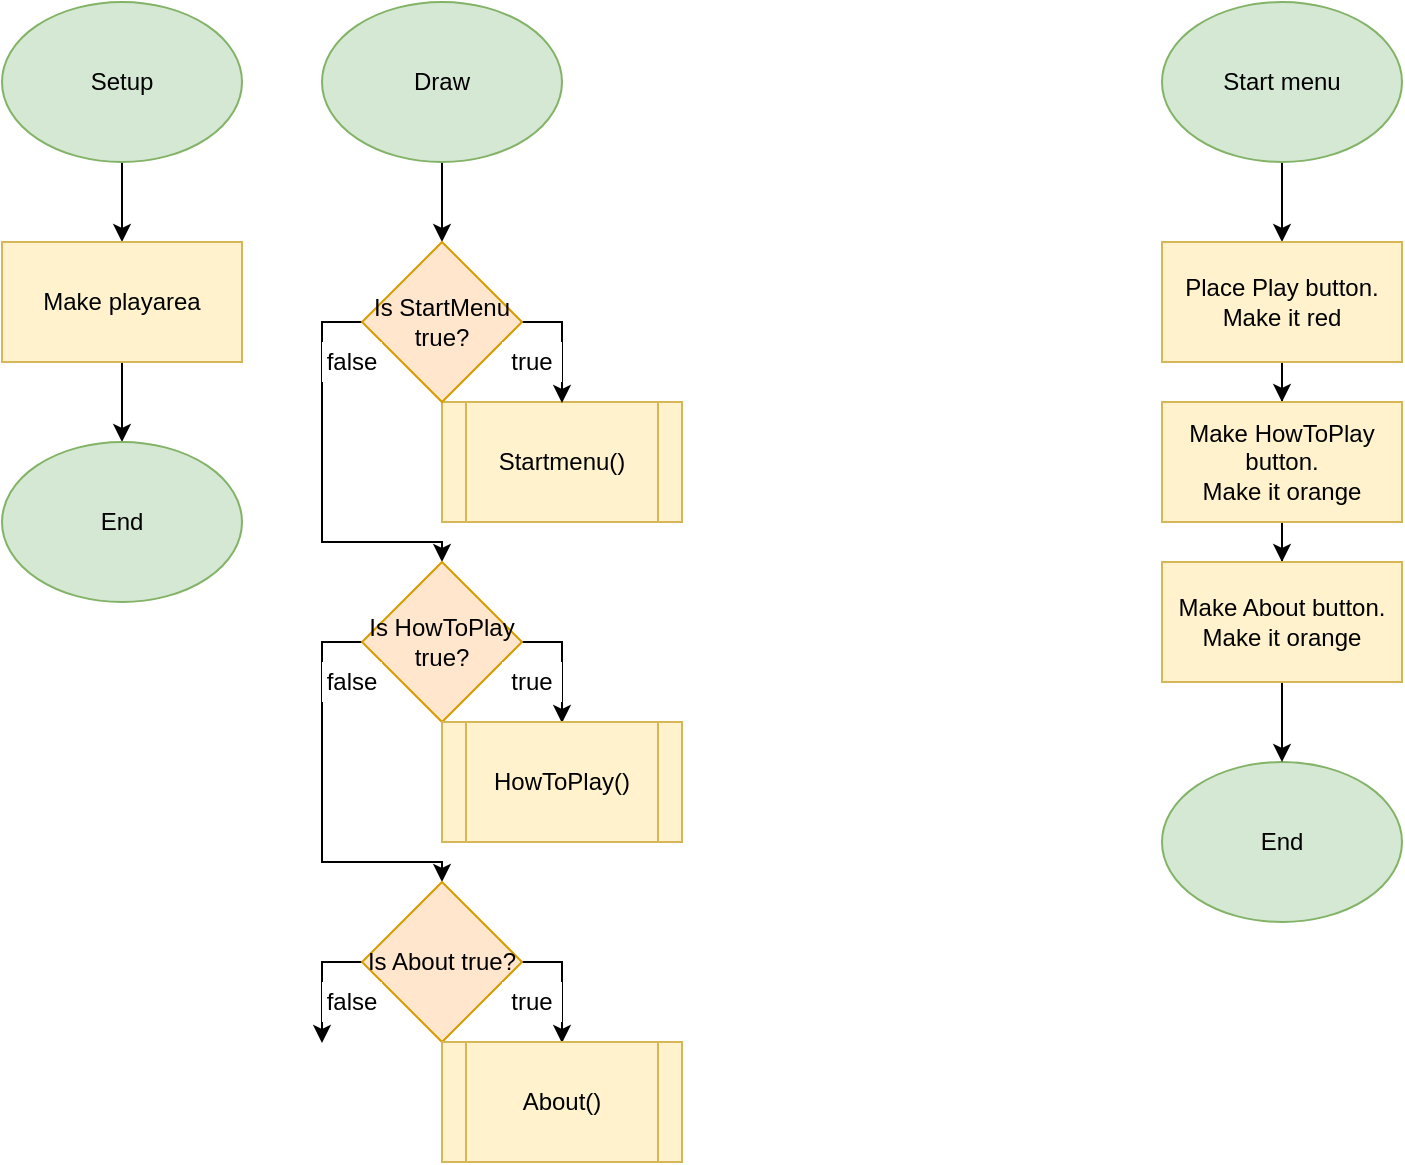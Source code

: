 <mxfile version="20.7.4" type="device"><diagram id="ObCuV9W8rRT4fG6a_Vep" name="Side-1"><mxGraphModel dx="474" dy="763" grid="1" gridSize="10" guides="1" tooltips="1" connect="1" arrows="1" fold="1" page="1" pageScale="1" pageWidth="827" pageHeight="1169" math="0" shadow="0"><root><mxCell id="0"/><mxCell id="1" parent="0"/><mxCell id="5mKlrnwvg03MOCBXUdS_-31" value="" style="edgeStyle=orthogonalEdgeStyle;rounded=0;orthogonalLoop=1;jettySize=auto;html=1;" parent="1" source="5mKlrnwvg03MOCBXUdS_-1" edge="1"><mxGeometry relative="1" as="geometry"><mxPoint x="100" y="160" as="targetPoint"/></mxGeometry></mxCell><mxCell id="5mKlrnwvg03MOCBXUdS_-1" value="Setup" style="ellipse;whiteSpace=wrap;html=1;fillColor=#d5e8d4;strokeColor=#82b366;" parent="1" vertex="1"><mxGeometry x="40" y="40" width="120" height="80" as="geometry"/></mxCell><mxCell id="5mKlrnwvg03MOCBXUdS_-43" value="" style="edgeStyle=orthogonalEdgeStyle;rounded=0;orthogonalLoop=1;jettySize=auto;html=1;" parent="1" source="5mKlrnwvg03MOCBXUdS_-32" edge="1"><mxGeometry relative="1" as="geometry"><mxPoint x="100" y="260" as="targetPoint"/></mxGeometry></mxCell><mxCell id="5mKlrnwvg03MOCBXUdS_-32" value="Make playarea" style="whiteSpace=wrap;html=1;labelBackgroundColor=none;fillColor=#fff2cc;strokeColor=#d6b656;" parent="1" vertex="1"><mxGeometry x="40" y="160" width="120" height="60" as="geometry"/></mxCell><mxCell id="5mKlrnwvg03MOCBXUdS_-45" value="End" style="ellipse;whiteSpace=wrap;html=1;labelBackgroundColor=none;fillColor=#d5e8d4;strokeColor=#82b366;" parent="1" vertex="1"><mxGeometry x="40" y="260" width="120" height="80" as="geometry"/></mxCell><mxCell id="ulMCkHeBckqL_4lCxwnI-29" style="edgeStyle=orthogonalEdgeStyle;rounded=0;orthogonalLoop=1;jettySize=auto;html=1;" parent="1" source="5mKlrnwvg03MOCBXUdS_-46" edge="1"><mxGeometry relative="1" as="geometry"><mxPoint x="260" y="160" as="targetPoint"/></mxGeometry></mxCell><mxCell id="5mKlrnwvg03MOCBXUdS_-46" value="Draw" style="ellipse;whiteSpace=wrap;html=1;labelBackgroundColor=none;fillColor=#d5e8d4;strokeColor=#82b366;" parent="1" vertex="1"><mxGeometry x="200" y="40" width="120" height="80" as="geometry"/></mxCell><mxCell id="5mKlrnwvg03MOCBXUdS_-50" value="Startmenu()" style="shape=process;whiteSpace=wrap;html=1;backgroundOutline=1;fillColor=#fff2cc;strokeColor=#d6b656;labelBackgroundColor=none;" parent="1" vertex="1"><mxGeometry x="260" y="240" width="120" height="60" as="geometry"/></mxCell><mxCell id="ulMCkHeBckqL_4lCxwnI-2" value="" style="edgeStyle=orthogonalEdgeStyle;rounded=0;orthogonalLoop=1;jettySize=auto;html=1;" parent="1" source="5PfUNQlO7w8noqbbkIRd-1" edge="1"><mxGeometry relative="1" as="geometry"><mxPoint x="680" y="160" as="targetPoint"/></mxGeometry></mxCell><mxCell id="5PfUNQlO7w8noqbbkIRd-1" value="Start menu" style="ellipse;whiteSpace=wrap;html=1;fillColor=#d5e8d4;strokeColor=#82b366;" parent="1" vertex="1"><mxGeometry x="620" y="40" width="120" height="80" as="geometry"/></mxCell><mxCell id="ulMCkHeBckqL_4lCxwnI-27" value="End" style="ellipse;whiteSpace=wrap;html=1;shadow=0;fillColor=#d5e8d4;strokeColor=#82b366;" parent="1" vertex="1"><mxGeometry x="620" y="420" width="120" height="80" as="geometry"/></mxCell><mxCell id="ulMCkHeBckqL_4lCxwnI-30" style="edgeStyle=orthogonalEdgeStyle;rounded=0;orthogonalLoop=1;jettySize=auto;html=1;" parent="1" source="ulMCkHeBckqL_4lCxwnI-28" edge="1"><mxGeometry relative="1" as="geometry"><mxPoint x="320" y="240" as="targetPoint"/></mxGeometry></mxCell><mxCell id="ulMCkHeBckqL_4lCxwnI-32" style="edgeStyle=orthogonalEdgeStyle;rounded=0;orthogonalLoop=1;jettySize=auto;html=1;" parent="1" source="ulMCkHeBckqL_4lCxwnI-28" edge="1"><mxGeometry relative="1" as="geometry"><mxPoint x="260" y="320" as="targetPoint"/><Array as="points"><mxPoint x="200" y="200"/><mxPoint x="200" y="310"/><mxPoint x="260" y="310"/></Array></mxGeometry></mxCell><mxCell id="ulMCkHeBckqL_4lCxwnI-28" value="Is StartMenu true?" style="rhombus;whiteSpace=wrap;html=1;shadow=0;fillColor=#ffe6cc;strokeColor=#d79b00;" parent="1" vertex="1"><mxGeometry x="220" y="160" width="80" height="80" as="geometry"/></mxCell><mxCell id="ulMCkHeBckqL_4lCxwnI-31" value="true" style="text;strokeColor=none;align=center;fillColor=#FFFFFF;html=1;verticalAlign=middle;whiteSpace=wrap;rounded=0;shadow=0;" parent="1" vertex="1"><mxGeometry x="290" y="210" width="30" height="20" as="geometry"/></mxCell><mxCell id="ulMCkHeBckqL_4lCxwnI-33" value="false" style="text;strokeColor=none;align=center;fillColor=#FFFFFF;html=1;verticalAlign=middle;whiteSpace=wrap;rounded=0;shadow=0;" parent="1" vertex="1"><mxGeometry x="200" y="210" width="30" height="20" as="geometry"/></mxCell><mxCell id="28d8wtoOM_FQ6vByZ7Ey-3" value="" style="edgeStyle=orthogonalEdgeStyle;rounded=0;orthogonalLoop=1;jettySize=auto;html=1;" edge="1" parent="1" source="28d8wtoOM_FQ6vByZ7Ey-1" target="28d8wtoOM_FQ6vByZ7Ey-2"><mxGeometry relative="1" as="geometry"/></mxCell><mxCell id="28d8wtoOM_FQ6vByZ7Ey-1" value="Place Play button. Make it red" style="rounded=0;whiteSpace=wrap;html=1;fillColor=#fff2cc;strokeColor=#d6b656;" vertex="1" parent="1"><mxGeometry x="620" y="160" width="120" height="60" as="geometry"/></mxCell><mxCell id="28d8wtoOM_FQ6vByZ7Ey-6" style="edgeStyle=orthogonalEdgeStyle;rounded=0;orthogonalLoop=1;jettySize=auto;html=1;" edge="1" parent="1" source="28d8wtoOM_FQ6vByZ7Ey-2" target="28d8wtoOM_FQ6vByZ7Ey-7"><mxGeometry relative="1" as="geometry"><mxPoint x="680" y="320" as="targetPoint"/></mxGeometry></mxCell><mxCell id="28d8wtoOM_FQ6vByZ7Ey-2" value="Make HowToPlay button.&lt;br&gt;Make it orange" style="whiteSpace=wrap;html=1;fillColor=#fff2cc;strokeColor=#d6b656;rounded=0;" vertex="1" parent="1"><mxGeometry x="620" y="240" width="120" height="60" as="geometry"/></mxCell><mxCell id="28d8wtoOM_FQ6vByZ7Ey-8" style="edgeStyle=orthogonalEdgeStyle;rounded=0;orthogonalLoop=1;jettySize=auto;html=1;entryX=0.5;entryY=0;entryDx=0;entryDy=0;" edge="1" parent="1" source="28d8wtoOM_FQ6vByZ7Ey-7" target="ulMCkHeBckqL_4lCxwnI-27"><mxGeometry relative="1" as="geometry"/></mxCell><mxCell id="28d8wtoOM_FQ6vByZ7Ey-7" value="Make About button.&lt;br&gt;Make it orange" style="rounded=0;whiteSpace=wrap;html=1;fillColor=#fff2cc;strokeColor=#d6b656;" vertex="1" parent="1"><mxGeometry x="620" y="320" width="120" height="60" as="geometry"/></mxCell><mxCell id="28d8wtoOM_FQ6vByZ7Ey-10" style="edgeStyle=orthogonalEdgeStyle;rounded=0;orthogonalLoop=1;jettySize=auto;html=1;" edge="1" parent="1" source="28d8wtoOM_FQ6vByZ7Ey-9"><mxGeometry relative="1" as="geometry"><mxPoint x="320" y="400" as="targetPoint"/></mxGeometry></mxCell><mxCell id="28d8wtoOM_FQ6vByZ7Ey-16" style="edgeStyle=orthogonalEdgeStyle;rounded=0;orthogonalLoop=1;jettySize=auto;html=1;" edge="1" parent="1" source="28d8wtoOM_FQ6vByZ7Ey-9" target="28d8wtoOM_FQ6vByZ7Ey-15"><mxGeometry relative="1" as="geometry"><mxPoint x="210" y="480" as="targetPoint"/><Array as="points"><mxPoint x="200" y="360"/><mxPoint x="200" y="470"/><mxPoint x="260" y="470"/></Array></mxGeometry></mxCell><mxCell id="28d8wtoOM_FQ6vByZ7Ey-9" value="Is HowToPlay true?" style="rhombus;whiteSpace=wrap;html=1;fillColor=#ffe6cc;strokeColor=#d79b00;" vertex="1" parent="1"><mxGeometry x="220" y="320" width="80" height="80" as="geometry"/></mxCell><mxCell id="28d8wtoOM_FQ6vByZ7Ey-12" value="true" style="text;strokeColor=none;align=center;fillColor=#FFFFFF;html=1;verticalAlign=middle;whiteSpace=wrap;rounded=0;shadow=0;" vertex="1" parent="1"><mxGeometry x="290" y="370" width="30" height="20" as="geometry"/></mxCell><mxCell id="28d8wtoOM_FQ6vByZ7Ey-13" value="false" style="text;strokeColor=none;align=center;fillColor=#FFFFFF;html=1;verticalAlign=middle;whiteSpace=wrap;rounded=0;shadow=0;" vertex="1" parent="1"><mxGeometry x="200" y="370" width="30" height="20" as="geometry"/></mxCell><mxCell id="28d8wtoOM_FQ6vByZ7Ey-14" value="HowToPlay()" style="shape=process;whiteSpace=wrap;html=1;backgroundOutline=1;fillColor=#fff2cc;strokeColor=#d6b656;" vertex="1" parent="1"><mxGeometry x="260" y="400" width="120" height="60" as="geometry"/></mxCell><mxCell id="28d8wtoOM_FQ6vByZ7Ey-19" style="edgeStyle=orthogonalEdgeStyle;rounded=0;orthogonalLoop=1;jettySize=auto;html=1;" edge="1" parent="1" source="28d8wtoOM_FQ6vByZ7Ey-15"><mxGeometry relative="1" as="geometry"><mxPoint x="320" y="560" as="targetPoint"/></mxGeometry></mxCell><mxCell id="28d8wtoOM_FQ6vByZ7Ey-20" style="edgeStyle=orthogonalEdgeStyle;rounded=0;orthogonalLoop=1;jettySize=auto;html=1;" edge="1" parent="1" source="28d8wtoOM_FQ6vByZ7Ey-15"><mxGeometry relative="1" as="geometry"><mxPoint x="200" y="560" as="targetPoint"/></mxGeometry></mxCell><mxCell id="28d8wtoOM_FQ6vByZ7Ey-15" value="Is About true?" style="rhombus;whiteSpace=wrap;html=1;fillColor=#ffe6cc;strokeColor=#d79b00;" vertex="1" parent="1"><mxGeometry x="220" y="480" width="80" height="80" as="geometry"/></mxCell><mxCell id="28d8wtoOM_FQ6vByZ7Ey-18" value="About()" style="shape=process;whiteSpace=wrap;html=1;backgroundOutline=1;fillColor=#fff2cc;strokeColor=#d6b656;" vertex="1" parent="1"><mxGeometry x="260" y="560" width="120" height="60" as="geometry"/></mxCell><mxCell id="28d8wtoOM_FQ6vByZ7Ey-21" value="true" style="text;strokeColor=none;align=center;fillColor=#FFFFFF;html=1;verticalAlign=middle;whiteSpace=wrap;rounded=0;shadow=0;" vertex="1" parent="1"><mxGeometry x="290" y="530" width="30" height="20" as="geometry"/></mxCell><mxCell id="28d8wtoOM_FQ6vByZ7Ey-22" value="false" style="text;strokeColor=none;align=center;fillColor=#FFFFFF;html=1;verticalAlign=middle;whiteSpace=wrap;rounded=0;shadow=0;" vertex="1" parent="1"><mxGeometry x="200" y="530" width="30" height="20" as="geometry"/></mxCell></root></mxGraphModel></diagram></mxfile>
